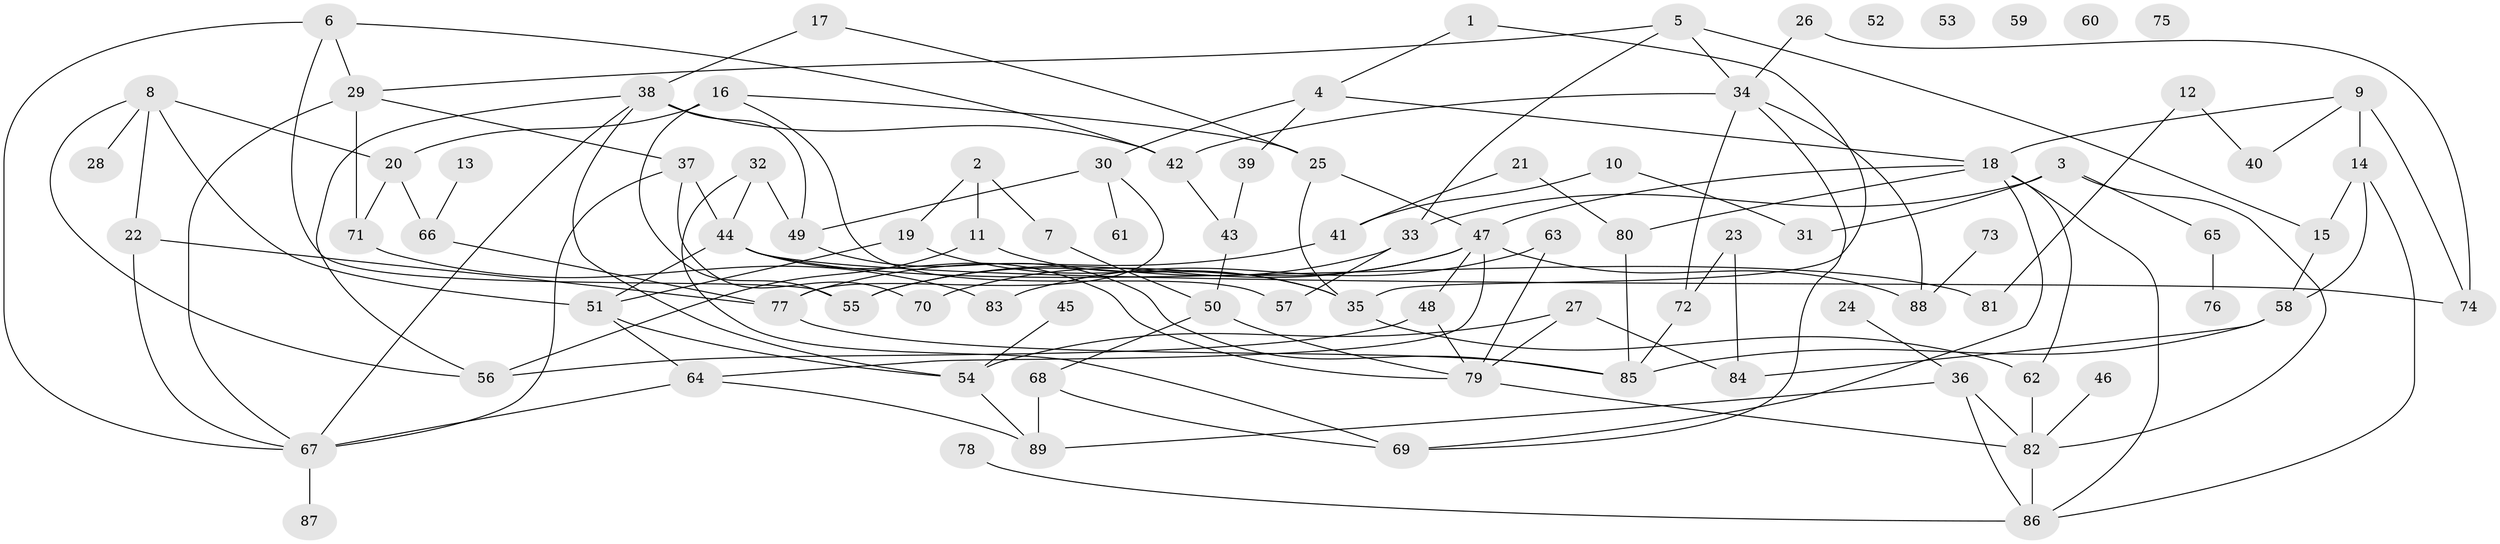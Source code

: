 // coarse degree distribution, {3: 0.09090909090909091, 5: 0.22727272727272727, 10: 0.09090909090909091, 4: 0.13636363636363635, 9: 0.045454545454545456, 8: 0.045454545454545456, 2: 0.13636363636363635, 6: 0.13636363636363635, 1: 0.045454545454545456, 7: 0.045454545454545456}
// Generated by graph-tools (version 1.1) at 2025/35/03/04/25 23:35:44]
// undirected, 89 vertices, 140 edges
graph export_dot {
  node [color=gray90,style=filled];
  1;
  2;
  3;
  4;
  5;
  6;
  7;
  8;
  9;
  10;
  11;
  12;
  13;
  14;
  15;
  16;
  17;
  18;
  19;
  20;
  21;
  22;
  23;
  24;
  25;
  26;
  27;
  28;
  29;
  30;
  31;
  32;
  33;
  34;
  35;
  36;
  37;
  38;
  39;
  40;
  41;
  42;
  43;
  44;
  45;
  46;
  47;
  48;
  49;
  50;
  51;
  52;
  53;
  54;
  55;
  56;
  57;
  58;
  59;
  60;
  61;
  62;
  63;
  64;
  65;
  66;
  67;
  68;
  69;
  70;
  71;
  72;
  73;
  74;
  75;
  76;
  77;
  78;
  79;
  80;
  81;
  82;
  83;
  84;
  85;
  86;
  87;
  88;
  89;
  1 -- 4;
  1 -- 35;
  2 -- 7;
  2 -- 11;
  2 -- 19;
  3 -- 31;
  3 -- 33;
  3 -- 65;
  3 -- 82;
  4 -- 18;
  4 -- 30;
  4 -- 39;
  5 -- 15;
  5 -- 29;
  5 -- 33;
  5 -- 34;
  6 -- 29;
  6 -- 42;
  6 -- 55;
  6 -- 67;
  7 -- 50;
  8 -- 20;
  8 -- 22;
  8 -- 28;
  8 -- 51;
  8 -- 56;
  9 -- 14;
  9 -- 18;
  9 -- 40;
  9 -- 74;
  10 -- 31;
  10 -- 41;
  11 -- 35;
  11 -- 56;
  12 -- 40;
  12 -- 81;
  13 -- 66;
  14 -- 15;
  14 -- 58;
  14 -- 86;
  15 -- 58;
  16 -- 20;
  16 -- 25;
  16 -- 55;
  16 -- 57;
  17 -- 25;
  17 -- 38;
  18 -- 47;
  18 -- 62;
  18 -- 69;
  18 -- 80;
  18 -- 86;
  19 -- 35;
  19 -- 51;
  20 -- 66;
  20 -- 71;
  21 -- 41;
  21 -- 80;
  22 -- 67;
  22 -- 77;
  23 -- 72;
  23 -- 84;
  24 -- 36;
  25 -- 35;
  25 -- 47;
  26 -- 34;
  26 -- 74;
  27 -- 54;
  27 -- 79;
  27 -- 84;
  29 -- 37;
  29 -- 67;
  29 -- 71;
  30 -- 49;
  30 -- 61;
  30 -- 77;
  32 -- 44;
  32 -- 49;
  32 -- 69;
  33 -- 55;
  33 -- 57;
  34 -- 42;
  34 -- 69;
  34 -- 72;
  34 -- 88;
  35 -- 62;
  36 -- 82;
  36 -- 86;
  36 -- 89;
  37 -- 44;
  37 -- 67;
  37 -- 70;
  38 -- 42;
  38 -- 49;
  38 -- 54;
  38 -- 56;
  38 -- 67;
  39 -- 43;
  41 -- 77;
  42 -- 43;
  43 -- 50;
  44 -- 51;
  44 -- 74;
  44 -- 79;
  44 -- 81;
  45 -- 54;
  46 -- 82;
  47 -- 48;
  47 -- 55;
  47 -- 64;
  47 -- 70;
  47 -- 88;
  48 -- 56;
  48 -- 79;
  49 -- 85;
  50 -- 68;
  50 -- 79;
  51 -- 54;
  51 -- 64;
  54 -- 89;
  58 -- 84;
  58 -- 85;
  62 -- 82;
  63 -- 79;
  63 -- 83;
  64 -- 67;
  64 -- 89;
  65 -- 76;
  66 -- 77;
  67 -- 87;
  68 -- 69;
  68 -- 89;
  71 -- 83;
  72 -- 85;
  73 -- 88;
  77 -- 85;
  78 -- 86;
  79 -- 82;
  80 -- 85;
  82 -- 86;
}
